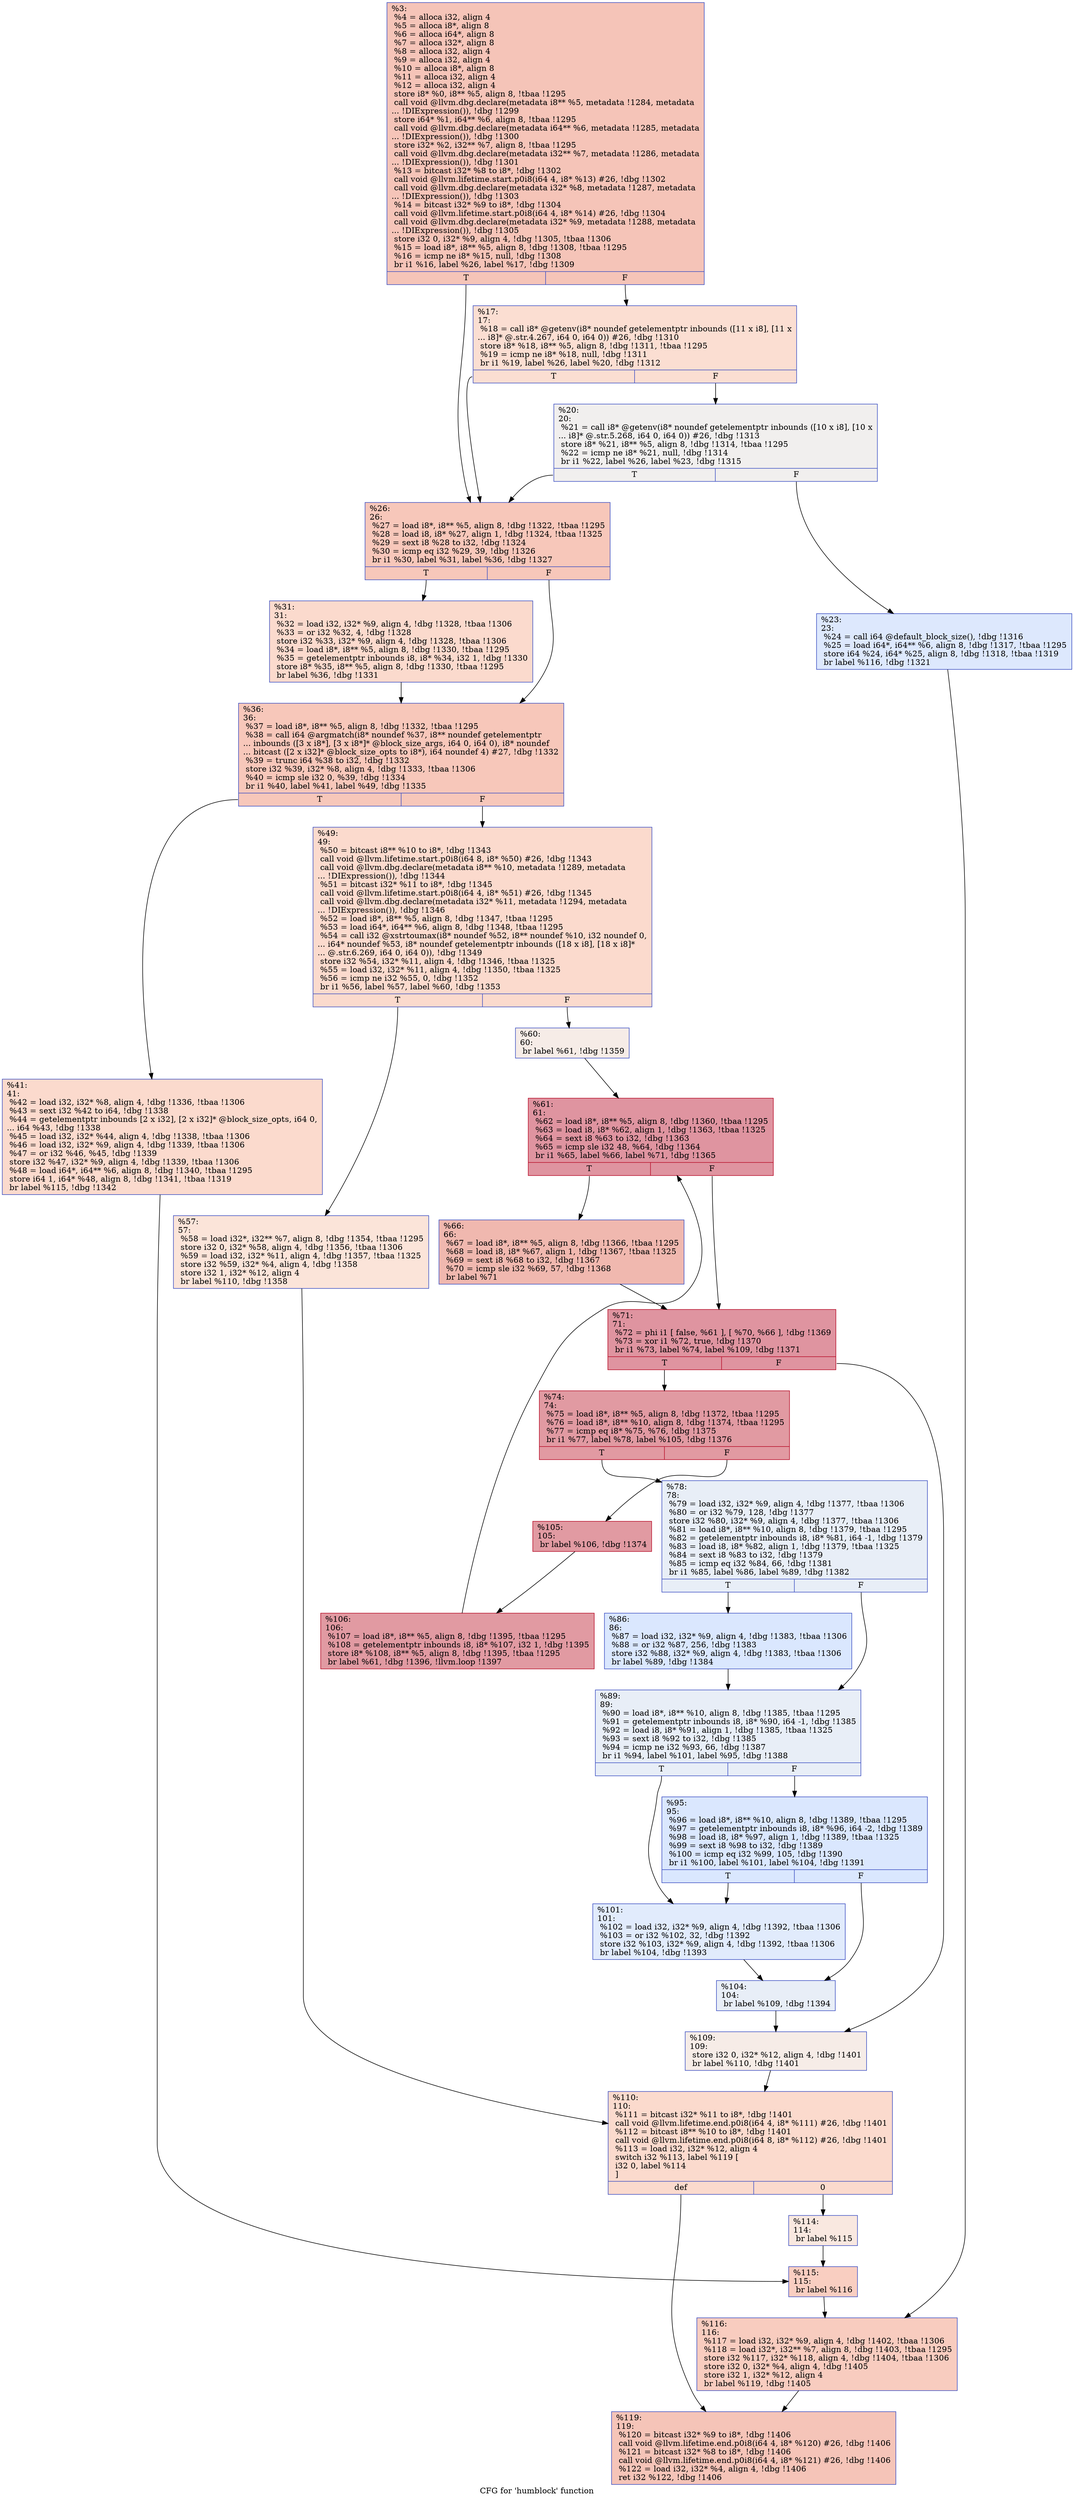 digraph "CFG for 'humblock' function" {
	label="CFG for 'humblock' function";

	Node0x266a7d0 [shape=record,color="#3d50c3ff", style=filled, fillcolor="#e97a5f70",label="{%3:\l  %4 = alloca i32, align 4\l  %5 = alloca i8*, align 8\l  %6 = alloca i64*, align 8\l  %7 = alloca i32*, align 8\l  %8 = alloca i32, align 4\l  %9 = alloca i32, align 4\l  %10 = alloca i8*, align 8\l  %11 = alloca i32, align 4\l  %12 = alloca i32, align 4\l  store i8* %0, i8** %5, align 8, !tbaa !1295\l  call void @llvm.dbg.declare(metadata i8** %5, metadata !1284, metadata\l... !DIExpression()), !dbg !1299\l  store i64* %1, i64** %6, align 8, !tbaa !1295\l  call void @llvm.dbg.declare(metadata i64** %6, metadata !1285, metadata\l... !DIExpression()), !dbg !1300\l  store i32* %2, i32** %7, align 8, !tbaa !1295\l  call void @llvm.dbg.declare(metadata i32** %7, metadata !1286, metadata\l... !DIExpression()), !dbg !1301\l  %13 = bitcast i32* %8 to i8*, !dbg !1302\l  call void @llvm.lifetime.start.p0i8(i64 4, i8* %13) #26, !dbg !1302\l  call void @llvm.dbg.declare(metadata i32* %8, metadata !1287, metadata\l... !DIExpression()), !dbg !1303\l  %14 = bitcast i32* %9 to i8*, !dbg !1304\l  call void @llvm.lifetime.start.p0i8(i64 4, i8* %14) #26, !dbg !1304\l  call void @llvm.dbg.declare(metadata i32* %9, metadata !1288, metadata\l... !DIExpression()), !dbg !1305\l  store i32 0, i32* %9, align 4, !dbg !1305, !tbaa !1306\l  %15 = load i8*, i8** %5, align 8, !dbg !1308, !tbaa !1295\l  %16 = icmp ne i8* %15, null, !dbg !1308\l  br i1 %16, label %26, label %17, !dbg !1309\l|{<s0>T|<s1>F}}"];
	Node0x266a7d0:s0 -> Node0x266c530;
	Node0x266a7d0:s1 -> Node0x266c440;
	Node0x266c440 [shape=record,color="#3d50c3ff", style=filled, fillcolor="#f7b59970",label="{%17:\l17:                                               \l  %18 = call i8* @getenv(i8* noundef getelementptr inbounds ([11 x i8], [11 x\l... i8]* @.str.4.267, i64 0, i64 0)) #26, !dbg !1310\l  store i8* %18, i8** %5, align 8, !dbg !1311, !tbaa !1295\l  %19 = icmp ne i8* %18, null, !dbg !1311\l  br i1 %19, label %26, label %20, !dbg !1312\l|{<s0>T|<s1>F}}"];
	Node0x266c440:s0 -> Node0x266c530;
	Node0x266c440:s1 -> Node0x266c490;
	Node0x266c490 [shape=record,color="#3d50c3ff", style=filled, fillcolor="#e0dbd870",label="{%20:\l20:                                               \l  %21 = call i8* @getenv(i8* noundef getelementptr inbounds ([10 x i8], [10 x\l... i8]* @.str.5.268, i64 0, i64 0)) #26, !dbg !1313\l  store i8* %21, i8** %5, align 8, !dbg !1314, !tbaa !1295\l  %22 = icmp ne i8* %21, null, !dbg !1314\l  br i1 %22, label %26, label %23, !dbg !1315\l|{<s0>T|<s1>F}}"];
	Node0x266c490:s0 -> Node0x266c530;
	Node0x266c490:s1 -> Node0x266c4e0;
	Node0x266c4e0 [shape=record,color="#3d50c3ff", style=filled, fillcolor="#b2ccfb70",label="{%23:\l23:                                               \l  %24 = call i64 @default_block_size(), !dbg !1316\l  %25 = load i64*, i64** %6, align 8, !dbg !1317, !tbaa !1295\l  store i64 %24, i64* %25, align 8, !dbg !1318, !tbaa !1319\l  br label %116, !dbg !1321\l}"];
	Node0x266c4e0 -> Node0x266cc60;
	Node0x266c530 [shape=record,color="#3d50c3ff", style=filled, fillcolor="#ec7f6370",label="{%26:\l26:                                               \l  %27 = load i8*, i8** %5, align 8, !dbg !1322, !tbaa !1295\l  %28 = load i8, i8* %27, align 1, !dbg !1324, !tbaa !1325\l  %29 = sext i8 %28 to i32, !dbg !1324\l  %30 = icmp eq i32 %29, 39, !dbg !1326\l  br i1 %30, label %31, label %36, !dbg !1327\l|{<s0>T|<s1>F}}"];
	Node0x266c530:s0 -> Node0x266c580;
	Node0x266c530:s1 -> Node0x266c5d0;
	Node0x266c580 [shape=record,color="#3d50c3ff", style=filled, fillcolor="#f7ac8e70",label="{%31:\l31:                                               \l  %32 = load i32, i32* %9, align 4, !dbg !1328, !tbaa !1306\l  %33 = or i32 %32, 4, !dbg !1328\l  store i32 %33, i32* %9, align 4, !dbg !1328, !tbaa !1306\l  %34 = load i8*, i8** %5, align 8, !dbg !1330, !tbaa !1295\l  %35 = getelementptr inbounds i8, i8* %34, i32 1, !dbg !1330\l  store i8* %35, i8** %5, align 8, !dbg !1330, !tbaa !1295\l  br label %36, !dbg !1331\l}"];
	Node0x266c580 -> Node0x266c5d0;
	Node0x266c5d0 [shape=record,color="#3d50c3ff", style=filled, fillcolor="#ec7f6370",label="{%36:\l36:                                               \l  %37 = load i8*, i8** %5, align 8, !dbg !1332, !tbaa !1295\l  %38 = call i64 @argmatch(i8* noundef %37, i8** noundef getelementptr\l... inbounds ([3 x i8*], [3 x i8*]* @block_size_args, i64 0, i64 0), i8* noundef\l... bitcast ([2 x i32]* @block_size_opts to i8*), i64 noundef 4) #27, !dbg !1332\l  %39 = trunc i64 %38 to i32, !dbg !1332\l  store i32 %39, i32* %8, align 4, !dbg !1333, !tbaa !1306\l  %40 = icmp sle i32 0, %39, !dbg !1334\l  br i1 %40, label %41, label %49, !dbg !1335\l|{<s0>T|<s1>F}}"];
	Node0x266c5d0:s0 -> Node0x266c620;
	Node0x266c5d0:s1 -> Node0x266c670;
	Node0x266c620 [shape=record,color="#3d50c3ff", style=filled, fillcolor="#f7ac8e70",label="{%41:\l41:                                               \l  %42 = load i32, i32* %8, align 4, !dbg !1336, !tbaa !1306\l  %43 = sext i32 %42 to i64, !dbg !1338\l  %44 = getelementptr inbounds [2 x i32], [2 x i32]* @block_size_opts, i64 0,\l... i64 %43, !dbg !1338\l  %45 = load i32, i32* %44, align 4, !dbg !1338, !tbaa !1306\l  %46 = load i32, i32* %9, align 4, !dbg !1339, !tbaa !1306\l  %47 = or i32 %46, %45, !dbg !1339\l  store i32 %47, i32* %9, align 4, !dbg !1339, !tbaa !1306\l  %48 = load i64*, i64** %6, align 8, !dbg !1340, !tbaa !1295\l  store i64 1, i64* %48, align 8, !dbg !1341, !tbaa !1319\l  br label %115, !dbg !1342\l}"];
	Node0x266c620 -> Node0x266cc10;
	Node0x266c670 [shape=record,color="#3d50c3ff", style=filled, fillcolor="#f7ac8e70",label="{%49:\l49:                                               \l  %50 = bitcast i8** %10 to i8*, !dbg !1343\l  call void @llvm.lifetime.start.p0i8(i64 8, i8* %50) #26, !dbg !1343\l  call void @llvm.dbg.declare(metadata i8** %10, metadata !1289, metadata\l... !DIExpression()), !dbg !1344\l  %51 = bitcast i32* %11 to i8*, !dbg !1345\l  call void @llvm.lifetime.start.p0i8(i64 4, i8* %51) #26, !dbg !1345\l  call void @llvm.dbg.declare(metadata i32* %11, metadata !1294, metadata\l... !DIExpression()), !dbg !1346\l  %52 = load i8*, i8** %5, align 8, !dbg !1347, !tbaa !1295\l  %53 = load i64*, i64** %6, align 8, !dbg !1348, !tbaa !1295\l  %54 = call i32 @xstrtoumax(i8* noundef %52, i8** noundef %10, i32 noundef 0,\l... i64* noundef %53, i8* noundef getelementptr inbounds ([18 x i8], [18 x i8]*\l... @.str.6.269, i64 0, i64 0)), !dbg !1349\l  store i32 %54, i32* %11, align 4, !dbg !1346, !tbaa !1325\l  %55 = load i32, i32* %11, align 4, !dbg !1350, !tbaa !1325\l  %56 = icmp ne i32 %55, 0, !dbg !1352\l  br i1 %56, label %57, label %60, !dbg !1353\l|{<s0>T|<s1>F}}"];
	Node0x266c670:s0 -> Node0x266c6c0;
	Node0x266c670:s1 -> Node0x266c710;
	Node0x266c6c0 [shape=record,color="#3d50c3ff", style=filled, fillcolor="#f5c1a970",label="{%57:\l57:                                               \l  %58 = load i32*, i32** %7, align 8, !dbg !1354, !tbaa !1295\l  store i32 0, i32* %58, align 4, !dbg !1356, !tbaa !1306\l  %59 = load i32, i32* %11, align 4, !dbg !1357, !tbaa !1325\l  store i32 %59, i32* %4, align 4, !dbg !1358\l  store i32 1, i32* %12, align 4\l  br label %110, !dbg !1358\l}"];
	Node0x266c6c0 -> Node0x266cb70;
	Node0x266c710 [shape=record,color="#3d50c3ff", style=filled, fillcolor="#ead5c970",label="{%60:\l60:                                               \l  br label %61, !dbg !1359\l}"];
	Node0x266c710 -> Node0x266c760;
	Node0x266c760 [shape=record,color="#b70d28ff", style=filled, fillcolor="#b70d2870",label="{%61:\l61:                                               \l  %62 = load i8*, i8** %5, align 8, !dbg !1360, !tbaa !1295\l  %63 = load i8, i8* %62, align 1, !dbg !1363, !tbaa !1325\l  %64 = sext i8 %63 to i32, !dbg !1363\l  %65 = icmp sle i32 48, %64, !dbg !1364\l  br i1 %65, label %66, label %71, !dbg !1365\l|{<s0>T|<s1>F}}"];
	Node0x266c760:s0 -> Node0x266c7b0;
	Node0x266c760:s1 -> Node0x266c800;
	Node0x266c7b0 [shape=record,color="#3d50c3ff", style=filled, fillcolor="#dc5d4a70",label="{%66:\l66:                                               \l  %67 = load i8*, i8** %5, align 8, !dbg !1366, !tbaa !1295\l  %68 = load i8, i8* %67, align 1, !dbg !1367, !tbaa !1325\l  %69 = sext i8 %68 to i32, !dbg !1367\l  %70 = icmp sle i32 %69, 57, !dbg !1368\l  br label %71\l}"];
	Node0x266c7b0 -> Node0x266c800;
	Node0x266c800 [shape=record,color="#b70d28ff", style=filled, fillcolor="#b70d2870",label="{%71:\l71:                                               \l  %72 = phi i1 [ false, %61 ], [ %70, %66 ], !dbg !1369\l  %73 = xor i1 %72, true, !dbg !1370\l  br i1 %73, label %74, label %109, !dbg !1371\l|{<s0>T|<s1>F}}"];
	Node0x266c800:s0 -> Node0x266c850;
	Node0x266c800:s1 -> Node0x266cb20;
	Node0x266c850 [shape=record,color="#b70d28ff", style=filled, fillcolor="#bb1b2c70",label="{%74:\l74:                                               \l  %75 = load i8*, i8** %5, align 8, !dbg !1372, !tbaa !1295\l  %76 = load i8*, i8** %10, align 8, !dbg !1374, !tbaa !1295\l  %77 = icmp eq i8* %75, %76, !dbg !1375\l  br i1 %77, label %78, label %105, !dbg !1376\l|{<s0>T|<s1>F}}"];
	Node0x266c850:s0 -> Node0x266c8a0;
	Node0x266c850:s1 -> Node0x266ca80;
	Node0x266c8a0 [shape=record,color="#3d50c3ff", style=filled, fillcolor="#cbd8ee70",label="{%78:\l78:                                               \l  %79 = load i32, i32* %9, align 4, !dbg !1377, !tbaa !1306\l  %80 = or i32 %79, 128, !dbg !1377\l  store i32 %80, i32* %9, align 4, !dbg !1377, !tbaa !1306\l  %81 = load i8*, i8** %10, align 8, !dbg !1379, !tbaa !1295\l  %82 = getelementptr inbounds i8, i8* %81, i64 -1, !dbg !1379\l  %83 = load i8, i8* %82, align 1, !dbg !1379, !tbaa !1325\l  %84 = sext i8 %83 to i32, !dbg !1379\l  %85 = icmp eq i32 %84, 66, !dbg !1381\l  br i1 %85, label %86, label %89, !dbg !1382\l|{<s0>T|<s1>F}}"];
	Node0x266c8a0:s0 -> Node0x266c8f0;
	Node0x266c8a0:s1 -> Node0x266c940;
	Node0x266c8f0 [shape=record,color="#3d50c3ff", style=filled, fillcolor="#abc8fd70",label="{%86:\l86:                                               \l  %87 = load i32, i32* %9, align 4, !dbg !1383, !tbaa !1306\l  %88 = or i32 %87, 256, !dbg !1383\l  store i32 %88, i32* %9, align 4, !dbg !1383, !tbaa !1306\l  br label %89, !dbg !1384\l}"];
	Node0x266c8f0 -> Node0x266c940;
	Node0x266c940 [shape=record,color="#3d50c3ff", style=filled, fillcolor="#cbd8ee70",label="{%89:\l89:                                               \l  %90 = load i8*, i8** %10, align 8, !dbg !1385, !tbaa !1295\l  %91 = getelementptr inbounds i8, i8* %90, i64 -1, !dbg !1385\l  %92 = load i8, i8* %91, align 1, !dbg !1385, !tbaa !1325\l  %93 = sext i8 %92 to i32, !dbg !1385\l  %94 = icmp ne i32 %93, 66, !dbg !1387\l  br i1 %94, label %101, label %95, !dbg !1388\l|{<s0>T|<s1>F}}"];
	Node0x266c940:s0 -> Node0x266c9e0;
	Node0x266c940:s1 -> Node0x266c990;
	Node0x266c990 [shape=record,color="#3d50c3ff", style=filled, fillcolor="#abc8fd70",label="{%95:\l95:                                               \l  %96 = load i8*, i8** %10, align 8, !dbg !1389, !tbaa !1295\l  %97 = getelementptr inbounds i8, i8* %96, i64 -2, !dbg !1389\l  %98 = load i8, i8* %97, align 1, !dbg !1389, !tbaa !1325\l  %99 = sext i8 %98 to i32, !dbg !1389\l  %100 = icmp eq i32 %99, 105, !dbg !1390\l  br i1 %100, label %101, label %104, !dbg !1391\l|{<s0>T|<s1>F}}"];
	Node0x266c990:s0 -> Node0x266c9e0;
	Node0x266c990:s1 -> Node0x266ca30;
	Node0x266c9e0 [shape=record,color="#3d50c3ff", style=filled, fillcolor="#bbd1f870",label="{%101:\l101:                                              \l  %102 = load i32, i32* %9, align 4, !dbg !1392, !tbaa !1306\l  %103 = or i32 %102, 32, !dbg !1392\l  store i32 %103, i32* %9, align 4, !dbg !1392, !tbaa !1306\l  br label %104, !dbg !1393\l}"];
	Node0x266c9e0 -> Node0x266ca30;
	Node0x266ca30 [shape=record,color="#3d50c3ff", style=filled, fillcolor="#cbd8ee70",label="{%104:\l104:                                              \l  br label %109, !dbg !1394\l}"];
	Node0x266ca30 -> Node0x266cb20;
	Node0x266ca80 [shape=record,color="#b70d28ff", style=filled, fillcolor="#bb1b2c70",label="{%105:\l105:                                              \l  br label %106, !dbg !1374\l}"];
	Node0x266ca80 -> Node0x266cad0;
	Node0x266cad0 [shape=record,color="#b70d28ff", style=filled, fillcolor="#bb1b2c70",label="{%106:\l106:                                              \l  %107 = load i8*, i8** %5, align 8, !dbg !1395, !tbaa !1295\l  %108 = getelementptr inbounds i8, i8* %107, i32 1, !dbg !1395\l  store i8* %108, i8** %5, align 8, !dbg !1395, !tbaa !1295\l  br label %61, !dbg !1396, !llvm.loop !1397\l}"];
	Node0x266cad0 -> Node0x266c760;
	Node0x266cb20 [shape=record,color="#3d50c3ff", style=filled, fillcolor="#ead5c970",label="{%109:\l109:                                              \l  store i32 0, i32* %12, align 4, !dbg !1401\l  br label %110, !dbg !1401\l}"];
	Node0x266cb20 -> Node0x266cb70;
	Node0x266cb70 [shape=record,color="#3d50c3ff", style=filled, fillcolor="#f7ac8e70",label="{%110:\l110:                                              \l  %111 = bitcast i32* %11 to i8*, !dbg !1401\l  call void @llvm.lifetime.end.p0i8(i64 4, i8* %111) #26, !dbg !1401\l  %112 = bitcast i8** %10 to i8*, !dbg !1401\l  call void @llvm.lifetime.end.p0i8(i64 8, i8* %112) #26, !dbg !1401\l  %113 = load i32, i32* %12, align 4\l  switch i32 %113, label %119 [\l    i32 0, label %114\l  ]\l|{<s0>def|<s1>0}}"];
	Node0x266cb70:s0 -> Node0x266ccb0;
	Node0x266cb70:s1 -> Node0x266cbc0;
	Node0x266cbc0 [shape=record,color="#3d50c3ff", style=filled, fillcolor="#f1ccb870",label="{%114:\l114:                                              \l  br label %115\l}"];
	Node0x266cbc0 -> Node0x266cc10;
	Node0x266cc10 [shape=record,color="#3d50c3ff", style=filled, fillcolor="#f2907270",label="{%115:\l115:                                              \l  br label %116\l}"];
	Node0x266cc10 -> Node0x266cc60;
	Node0x266cc60 [shape=record,color="#3d50c3ff", style=filled, fillcolor="#f08b6e70",label="{%116:\l116:                                              \l  %117 = load i32, i32* %9, align 4, !dbg !1402, !tbaa !1306\l  %118 = load i32*, i32** %7, align 8, !dbg !1403, !tbaa !1295\l  store i32 %117, i32* %118, align 4, !dbg !1404, !tbaa !1306\l  store i32 0, i32* %4, align 4, !dbg !1405\l  store i32 1, i32* %12, align 4\l  br label %119, !dbg !1405\l}"];
	Node0x266cc60 -> Node0x266ccb0;
	Node0x266ccb0 [shape=record,color="#3d50c3ff", style=filled, fillcolor="#e97a5f70",label="{%119:\l119:                                              \l  %120 = bitcast i32* %9 to i8*, !dbg !1406\l  call void @llvm.lifetime.end.p0i8(i64 4, i8* %120) #26, !dbg !1406\l  %121 = bitcast i32* %8 to i8*, !dbg !1406\l  call void @llvm.lifetime.end.p0i8(i64 4, i8* %121) #26, !dbg !1406\l  %122 = load i32, i32* %4, align 4, !dbg !1406\l  ret i32 %122, !dbg !1406\l}"];
}
